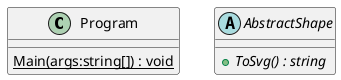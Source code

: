 @startuml
class Program {
    {static} Main(args:string[]) : void
}
abstract class AbstractShape {
    + {abstract} ToSvg() : string
}
@enduml
